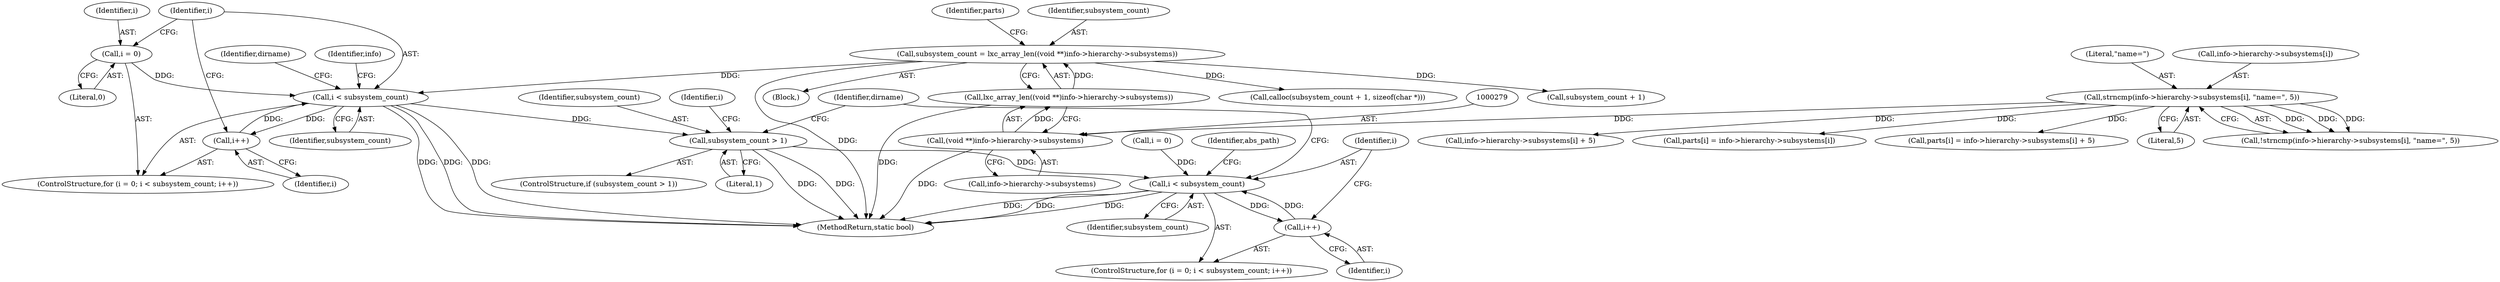 digraph "0_lxc_592fd47a6245508b79fe6ac819fe6d3b2c1289be@API" {
"1000301" [label="(Call,i < subsystem_count)"];
"1000298" [label="(Call,i = 0)"];
"1000304" [label="(Call,i++)"];
"1000301" [label="(Call,i < subsystem_count)"];
"1000275" [label="(Call,subsystem_count = lxc_array_len((void **)info->hierarchy->subsystems))"];
"1000277" [label="(Call,lxc_array_len((void **)info->hierarchy->subsystems))"];
"1000278" [label="(Call,(void **)info->hierarchy->subsystems)"];
"1000309" [label="(Call,strncmp(info->hierarchy->subsystems[i], \"name=\", 5))"];
"1000655" [label="(Call,subsystem_count > 1)"];
"1000663" [label="(Call,i < subsystem_count)"];
"1000666" [label="(Call,i++)"];
"1000313" [label="(Identifier,info)"];
"1000317" [label="(Literal,\"name=\")"];
"1000661" [label="(Identifier,i)"];
"1000309" [label="(Call,strncmp(info->hierarchy->subsystems[i], \"name=\", 5))"];
"1000280" [label="(Call,info->hierarchy->subsystems)"];
"1000733" [label="(MethodReturn,static bool)"];
"1000277" [label="(Call,lxc_array_len((void **)info->hierarchy->subsystems))"];
"1000246" [label="(Block,)"];
"1000333" [label="(Call,parts[i] = info->hierarchy->subsystems[i])"];
"1000319" [label="(Call,parts[i] = info->hierarchy->subsystems[i] + 5)"];
"1000666" [label="(Call,i++)"];
"1000657" [label="(Literal,1)"];
"1000663" [label="(Call,i < subsystem_count)"];
"1000670" [label="(Identifier,abs_path)"];
"1000660" [label="(Call,i = 0)"];
"1000318" [label="(Literal,5)"];
"1000664" [label="(Identifier,i)"];
"1000656" [label="(Identifier,subsystem_count)"];
"1000278" [label="(Call,(void **)info->hierarchy->subsystems)"];
"1000310" [label="(Call,info->hierarchy->subsystems[i])"];
"1000286" [label="(Identifier,parts)"];
"1000287" [label="(Call,calloc(subsystem_count + 1, sizeof(char *)))"];
"1000301" [label="(Call,i < subsystem_count)"];
"1000659" [label="(ControlStructure,for (i = 0; i < subsystem_count; i++))"];
"1000665" [label="(Identifier,subsystem_count)"];
"1000288" [label="(Call,subsystem_count + 1)"];
"1000701" [label="(Identifier,dirname)"];
"1000303" [label="(Identifier,subsystem_count)"];
"1000308" [label="(Call,!strncmp(info->hierarchy->subsystems[i], \"name=\", 5))"];
"1000299" [label="(Identifier,i)"];
"1000276" [label="(Identifier,subsystem_count)"];
"1000304" [label="(Call,i++)"];
"1000667" [label="(Identifier,i)"];
"1000297" [label="(ControlStructure,for (i = 0; i < subsystem_count; i++))"];
"1000300" [label="(Literal,0)"];
"1000345" [label="(Identifier,dirname)"];
"1000305" [label="(Identifier,i)"];
"1000323" [label="(Call,info->hierarchy->subsystems[i] + 5)"];
"1000654" [label="(ControlStructure,if (subsystem_count > 1))"];
"1000275" [label="(Call,subsystem_count = lxc_array_len((void **)info->hierarchy->subsystems))"];
"1000655" [label="(Call,subsystem_count > 1)"];
"1000302" [label="(Identifier,i)"];
"1000298" [label="(Call,i = 0)"];
"1000301" -> "1000297"  [label="AST: "];
"1000301" -> "1000303"  [label="CFG: "];
"1000302" -> "1000301"  [label="AST: "];
"1000303" -> "1000301"  [label="AST: "];
"1000313" -> "1000301"  [label="CFG: "];
"1000345" -> "1000301"  [label="CFG: "];
"1000301" -> "1000733"  [label="DDG: "];
"1000301" -> "1000733"  [label="DDG: "];
"1000301" -> "1000733"  [label="DDG: "];
"1000298" -> "1000301"  [label="DDG: "];
"1000304" -> "1000301"  [label="DDG: "];
"1000275" -> "1000301"  [label="DDG: "];
"1000301" -> "1000304"  [label="DDG: "];
"1000301" -> "1000655"  [label="DDG: "];
"1000298" -> "1000297"  [label="AST: "];
"1000298" -> "1000300"  [label="CFG: "];
"1000299" -> "1000298"  [label="AST: "];
"1000300" -> "1000298"  [label="AST: "];
"1000302" -> "1000298"  [label="CFG: "];
"1000304" -> "1000297"  [label="AST: "];
"1000304" -> "1000305"  [label="CFG: "];
"1000305" -> "1000304"  [label="AST: "];
"1000302" -> "1000304"  [label="CFG: "];
"1000275" -> "1000246"  [label="AST: "];
"1000275" -> "1000277"  [label="CFG: "];
"1000276" -> "1000275"  [label="AST: "];
"1000277" -> "1000275"  [label="AST: "];
"1000286" -> "1000275"  [label="CFG: "];
"1000275" -> "1000733"  [label="DDG: "];
"1000277" -> "1000275"  [label="DDG: "];
"1000275" -> "1000287"  [label="DDG: "];
"1000275" -> "1000288"  [label="DDG: "];
"1000277" -> "1000278"  [label="CFG: "];
"1000278" -> "1000277"  [label="AST: "];
"1000277" -> "1000733"  [label="DDG: "];
"1000278" -> "1000277"  [label="DDG: "];
"1000278" -> "1000280"  [label="CFG: "];
"1000279" -> "1000278"  [label="AST: "];
"1000280" -> "1000278"  [label="AST: "];
"1000278" -> "1000733"  [label="DDG: "];
"1000309" -> "1000278"  [label="DDG: "];
"1000309" -> "1000308"  [label="AST: "];
"1000309" -> "1000318"  [label="CFG: "];
"1000310" -> "1000309"  [label="AST: "];
"1000317" -> "1000309"  [label="AST: "];
"1000318" -> "1000309"  [label="AST: "];
"1000308" -> "1000309"  [label="CFG: "];
"1000309" -> "1000308"  [label="DDG: "];
"1000309" -> "1000308"  [label="DDG: "];
"1000309" -> "1000308"  [label="DDG: "];
"1000309" -> "1000319"  [label="DDG: "];
"1000309" -> "1000323"  [label="DDG: "];
"1000309" -> "1000333"  [label="DDG: "];
"1000655" -> "1000654"  [label="AST: "];
"1000655" -> "1000657"  [label="CFG: "];
"1000656" -> "1000655"  [label="AST: "];
"1000657" -> "1000655"  [label="AST: "];
"1000661" -> "1000655"  [label="CFG: "];
"1000701" -> "1000655"  [label="CFG: "];
"1000655" -> "1000733"  [label="DDG: "];
"1000655" -> "1000733"  [label="DDG: "];
"1000655" -> "1000663"  [label="DDG: "];
"1000663" -> "1000659"  [label="AST: "];
"1000663" -> "1000665"  [label="CFG: "];
"1000664" -> "1000663"  [label="AST: "];
"1000665" -> "1000663"  [label="AST: "];
"1000670" -> "1000663"  [label="CFG: "];
"1000701" -> "1000663"  [label="CFG: "];
"1000663" -> "1000733"  [label="DDG: "];
"1000663" -> "1000733"  [label="DDG: "];
"1000663" -> "1000733"  [label="DDG: "];
"1000660" -> "1000663"  [label="DDG: "];
"1000666" -> "1000663"  [label="DDG: "];
"1000663" -> "1000666"  [label="DDG: "];
"1000666" -> "1000659"  [label="AST: "];
"1000666" -> "1000667"  [label="CFG: "];
"1000667" -> "1000666"  [label="AST: "];
"1000664" -> "1000666"  [label="CFG: "];
}
